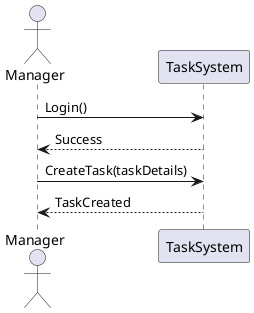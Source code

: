 
@startuml
actor Manager
participant TaskSystem

Manager -> TaskSystem: Login()
TaskSystem --> Manager: Success
Manager -> TaskSystem: CreateTask(taskDetails)
TaskSystem --> Manager: TaskCreated
@enduml


